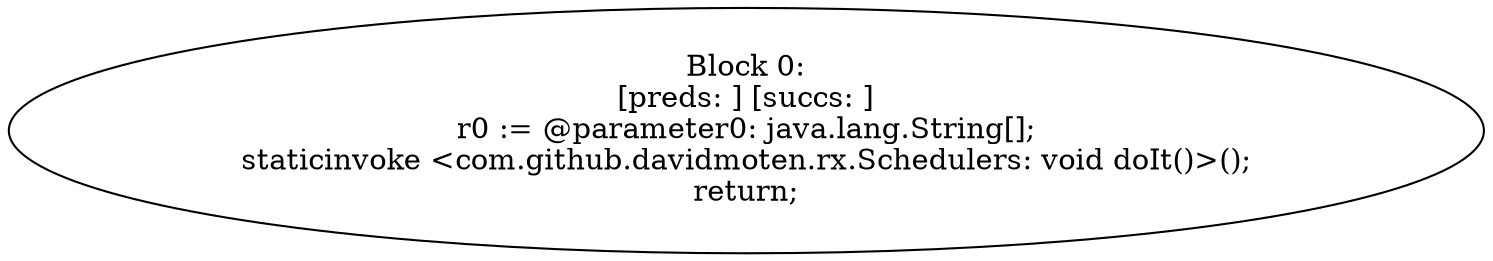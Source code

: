 digraph "unitGraph" {
    "Block 0:
[preds: ] [succs: ]
r0 := @parameter0: java.lang.String[];
staticinvoke <com.github.davidmoten.rx.Schedulers: void doIt()>();
return;
"
}

